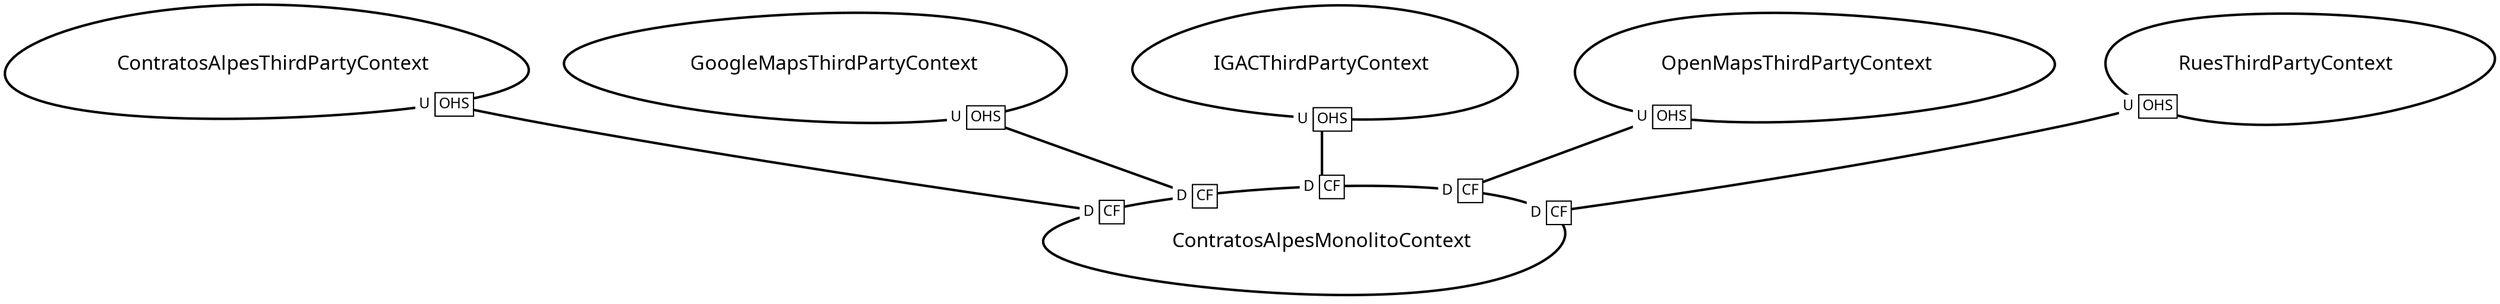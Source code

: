 digraph "ContextMapGraph" {
graph ["imagepath"="/tmp/GraphvizJava"]
"ContratosAlpesMonolitoContext" ["margin"="0.3","orientation"="206","shape"="egg","fontsize"="16","style"="bold","label"="ContratosAlpesMonolitoContext\n","fontname"="sans-serif"]
"ContratosAlpesThirdPartyContext" ["margin"="0.3","orientation"="249","shape"="egg","fontsize"="16","style"="bold","label"="ContratosAlpesThirdPartyContext\n","fontname"="sans-serif"]
"GoogleMapsThirdPartyContext" ["margin"="0.3","orientation"="328","shape"="egg","fontsize"="16","style"="bold","label"="GoogleMapsThirdPartyContext\n","fontname"="sans-serif"]
"IGACThirdPartyContext" ["margin"="0.3","orientation"="106","shape"="egg","fontsize"="16","style"="bold","label"="IGACThirdPartyContext\n","fontname"="sans-serif"]
"OpenMapsThirdPartyContext" ["margin"="0.3","orientation"="30","shape"="egg","fontsize"="16","style"="bold","label"="OpenMapsThirdPartyContext\n","fontname"="sans-serif"]
"RuesThirdPartyContext" ["margin"="0.3","orientation"="46","shape"="egg","fontsize"="16","style"="bold","label"="RuesThirdPartyContext\n","fontname"="sans-serif"]
"ContratosAlpesThirdPartyContext" -> "ContratosAlpesMonolitoContext" ["headlabel"=<<table cellspacing="0" cellborder="1" border="0">
<tr><td bgcolor="white" sides="r">D</td><td sides="trbl" bgcolor="white"><font>CF</font></td></tr>
</table>>,"labeldistance"="0","fontsize"="12","taillabel"=<<table cellspacing="0" cellborder="1" border="0">
<tr><td bgcolor="white" sides="r">U</td><td sides="trbl" bgcolor="white"><font>OHS</font></td></tr>
</table>>,"style"="bold","label"="                                        ","dir"="none","fontname"="sans-serif"]
"GoogleMapsThirdPartyContext" -> "ContratosAlpesMonolitoContext" ["headlabel"=<<table cellspacing="0" cellborder="1" border="0">
<tr><td bgcolor="white" sides="r">D</td><td sides="trbl" bgcolor="white"><font>CF</font></td></tr>
</table>>,"labeldistance"="0","fontsize"="12","taillabel"=<<table cellspacing="0" cellborder="1" border="0">
<tr><td bgcolor="white" sides="r">U</td><td sides="trbl" bgcolor="white"><font>OHS</font></td></tr>
</table>>,"style"="bold","label"="                                        ","dir"="none","fontname"="sans-serif"]
"IGACThirdPartyContext" -> "ContratosAlpesMonolitoContext" ["headlabel"=<<table cellspacing="0" cellborder="1" border="0">
<tr><td bgcolor="white" sides="r">D</td><td sides="trbl" bgcolor="white"><font>CF</font></td></tr>
</table>>,"labeldistance"="0","fontsize"="12","taillabel"=<<table cellspacing="0" cellborder="1" border="0">
<tr><td bgcolor="white" sides="r">U</td><td sides="trbl" bgcolor="white"><font>OHS</font></td></tr>
</table>>,"style"="bold","label"="                                        ","dir"="none","fontname"="sans-serif"]
"OpenMapsThirdPartyContext" -> "ContratosAlpesMonolitoContext" ["headlabel"=<<table cellspacing="0" cellborder="1" border="0">
<tr><td bgcolor="white" sides="r">D</td><td sides="trbl" bgcolor="white"><font>CF</font></td></tr>
</table>>,"labeldistance"="0","fontsize"="12","taillabel"=<<table cellspacing="0" cellborder="1" border="0">
<tr><td bgcolor="white" sides="r">U</td><td sides="trbl" bgcolor="white"><font>OHS</font></td></tr>
</table>>,"style"="bold","label"="                                        ","dir"="none","fontname"="sans-serif"]
"RuesThirdPartyContext" -> "ContratosAlpesMonolitoContext" ["headlabel"=<<table cellspacing="0" cellborder="1" border="0">
<tr><td bgcolor="white" sides="r">D</td><td sides="trbl" bgcolor="white"><font>CF</font></td></tr>
</table>>,"labeldistance"="0","fontsize"="12","taillabel"=<<table cellspacing="0" cellborder="1" border="0">
<tr><td bgcolor="white" sides="r">U</td><td sides="trbl" bgcolor="white"><font>OHS</font></td></tr>
</table>>,"style"="bold","label"="                                        ","dir"="none","fontname"="sans-serif"]
}